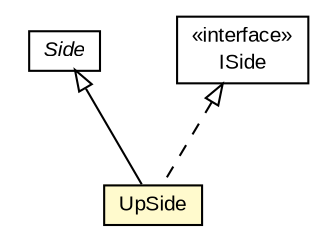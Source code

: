 #!/usr/local/bin/dot
#
# Class diagram 
# Generated by UMLGraph version R5_6-24-gf6e263 (http://www.umlgraph.org/)
#

digraph G {
	edge [fontname="arial",fontsize=10,labelfontname="arial",labelfontsize=10];
	node [fontname="arial",fontsize=10,shape=plaintext];
	nodesep=0.25;
	ranksep=0.5;
	// com.id.droneapi.impl.algorithm.v2.sides.UpSide
	c3102 [label=<<table title="com.id.droneapi.impl.algorithm.v2.sides.UpSide" border="0" cellborder="1" cellspacing="0" cellpadding="2" port="p" bgcolor="lemonChiffon" href="./UpSide.html">
		<tr><td><table border="0" cellspacing="0" cellpadding="1">
<tr><td align="center" balign="center"> UpSide </td></tr>
		</table></td></tr>
		</table>>, URL="./UpSide.html", fontname="arial", fontcolor="black", fontsize=10.0];
	// com.id.droneapi.impl.algorithm.v2.sides.Side
	c3104 [label=<<table title="com.id.droneapi.impl.algorithm.v2.sides.Side" border="0" cellborder="1" cellspacing="0" cellpadding="2" port="p" href="./Side.html">
		<tr><td><table border="0" cellspacing="0" cellpadding="1">
<tr><td align="center" balign="center"><font face="arial italic"> Side </font></td></tr>
		</table></td></tr>
		</table>>, URL="./Side.html", fontname="arial", fontcolor="black", fontsize=10.0];
	// com.id.droneapi.impl.algorithm.v2.sides.ISide
	c3107 [label=<<table title="com.id.droneapi.impl.algorithm.v2.sides.ISide" border="0" cellborder="1" cellspacing="0" cellpadding="2" port="p" href="./ISide.html">
		<tr><td><table border="0" cellspacing="0" cellpadding="1">
<tr><td align="center" balign="center"> &#171;interface&#187; </td></tr>
<tr><td align="center" balign="center"> ISide </td></tr>
		</table></td></tr>
		</table>>, URL="./ISide.html", fontname="arial", fontcolor="black", fontsize=10.0];
	//com.id.droneapi.impl.algorithm.v2.sides.UpSide extends com.id.droneapi.impl.algorithm.v2.sides.Side
	c3104:p -> c3102:p [dir=back,arrowtail=empty];
	//com.id.droneapi.impl.algorithm.v2.sides.UpSide implements com.id.droneapi.impl.algorithm.v2.sides.ISide
	c3107:p -> c3102:p [dir=back,arrowtail=empty,style=dashed];
}


